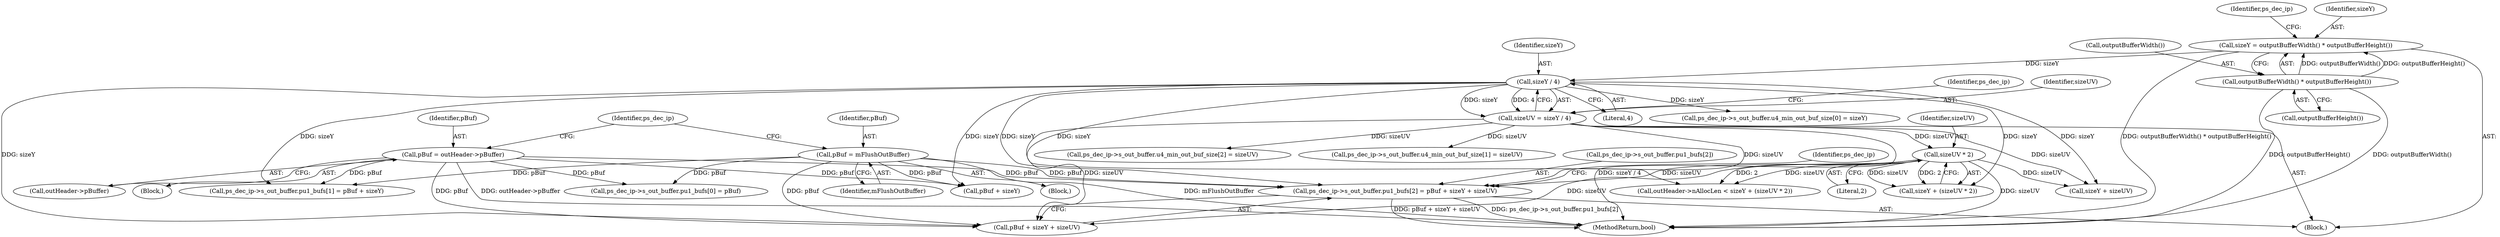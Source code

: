 digraph "0_Android_918eeaa29d99d257282fafec931b4bda0e3bae12_2@array" {
"1000258" [label="(Call,ps_dec_ip->s_out_buffer.pu1_bufs[2] = pBuf + sizeY + sizeUV)"];
"1000235" [label="(Call,pBuf = mFlushOutBuffer)"];
"1000228" [label="(Call,pBuf = outHeader->pBuffer)"];
"1000178" [label="(Call,sizeY / 4)"];
"1000110" [label="(Call,sizeY = outputBufferWidth() * outputBufferHeight())"];
"1000112" [label="(Call,outputBufferWidth() * outputBufferHeight())"];
"1000219" [label="(Call,sizeUV * 2)"];
"1000176" [label="(Call,sizeUV = sizeY / 4)"];
"1000259" [label="(Call,ps_dec_ip->s_out_buffer.pu1_bufs[2])"];
"1000228" [label="(Call,pBuf = outHeader->pBuffer)"];
"1000180" [label="(Literal,4)"];
"1000237" [label="(Identifier,mFlushOutBuffer)"];
"1000268" [label="(Call,sizeY + sizeUV)"];
"1000110" [label="(Call,sizeY = outputBufferWidth() * outputBufferHeight())"];
"1000235" [label="(Call,pBuf = mFlushOutBuffer)"];
"1000108" [label="(Block,)"];
"1000242" [label="(Identifier,ps_dec_ip)"];
"1000118" [label="(Identifier,ps_dec_ip)"];
"1000176" [label="(Call,sizeUV = sizeY / 4)"];
"1000266" [label="(Call,pBuf + sizeY + sizeUV)"];
"1000177" [label="(Identifier,sizeUV)"];
"1000258" [label="(Call,ps_dec_ip->s_out_buffer.pu1_bufs[2] = pBuf + sizeY + sizeUV)"];
"1000113" [label="(Call,outputBufferWidth())"];
"1000219" [label="(Call,sizeUV * 2)"];
"1000111" [label="(Identifier,sizeY)"];
"1000280" [label="(MethodReturn,bool)"];
"1000112" [label="(Call,outputBufferWidth() * outputBufferHeight())"];
"1000185" [label="(Identifier,ps_dec_ip)"];
"1000229" [label="(Identifier,pBuf)"];
"1000274" [label="(Identifier,ps_dec_ip)"];
"1000230" [label="(Call,outHeader->pBuffer)"];
"1000221" [label="(Literal,2)"];
"1000211" [label="(Block,)"];
"1000220" [label="(Identifier,sizeUV)"];
"1000238" [label="(Call,ps_dec_ip->s_out_buffer.pu1_bufs[0] = pBuf)"];
"1000199" [label="(Call,ps_dec_ip->s_out_buffer.u4_min_out_buf_size[2] = sizeUV)"];
"1000178" [label="(Call,sizeY / 4)"];
"1000236" [label="(Identifier,pBuf)"];
"1000247" [label="(Call,ps_dec_ip->s_out_buffer.pu1_bufs[1] = pBuf + sizeY)"];
"1000234" [label="(Block,)"];
"1000217" [label="(Call,sizeY + (sizeUV * 2))"];
"1000114" [label="(Call,outputBufferHeight())"];
"1000255" [label="(Call,pBuf + sizeY)"];
"1000181" [label="(Call,ps_dec_ip->s_out_buffer.u4_min_out_buf_size[0] = sizeY)"];
"1000213" [label="(Call,outHeader->nAllocLen < sizeY + (sizeUV * 2))"];
"1000179" [label="(Identifier,sizeY)"];
"1000190" [label="(Call,ps_dec_ip->s_out_buffer.u4_min_out_buf_size[1] = sizeUV)"];
"1000258" -> "1000108"  [label="AST: "];
"1000258" -> "1000266"  [label="CFG: "];
"1000259" -> "1000258"  [label="AST: "];
"1000266" -> "1000258"  [label="AST: "];
"1000274" -> "1000258"  [label="CFG: "];
"1000258" -> "1000280"  [label="DDG: ps_dec_ip->s_out_buffer.pu1_bufs[2]"];
"1000258" -> "1000280"  [label="DDG: pBuf + sizeY + sizeUV"];
"1000235" -> "1000258"  [label="DDG: pBuf"];
"1000228" -> "1000258"  [label="DDG: pBuf"];
"1000178" -> "1000258"  [label="DDG: sizeY"];
"1000219" -> "1000258"  [label="DDG: sizeUV"];
"1000176" -> "1000258"  [label="DDG: sizeUV"];
"1000235" -> "1000234"  [label="AST: "];
"1000235" -> "1000237"  [label="CFG: "];
"1000236" -> "1000235"  [label="AST: "];
"1000237" -> "1000235"  [label="AST: "];
"1000242" -> "1000235"  [label="CFG: "];
"1000235" -> "1000280"  [label="DDG: mFlushOutBuffer"];
"1000235" -> "1000238"  [label="DDG: pBuf"];
"1000235" -> "1000247"  [label="DDG: pBuf"];
"1000235" -> "1000255"  [label="DDG: pBuf"];
"1000235" -> "1000266"  [label="DDG: pBuf"];
"1000228" -> "1000211"  [label="AST: "];
"1000228" -> "1000230"  [label="CFG: "];
"1000229" -> "1000228"  [label="AST: "];
"1000230" -> "1000228"  [label="AST: "];
"1000242" -> "1000228"  [label="CFG: "];
"1000228" -> "1000280"  [label="DDG: outHeader->pBuffer"];
"1000228" -> "1000238"  [label="DDG: pBuf"];
"1000228" -> "1000247"  [label="DDG: pBuf"];
"1000228" -> "1000255"  [label="DDG: pBuf"];
"1000228" -> "1000266"  [label="DDG: pBuf"];
"1000178" -> "1000176"  [label="AST: "];
"1000178" -> "1000180"  [label="CFG: "];
"1000179" -> "1000178"  [label="AST: "];
"1000180" -> "1000178"  [label="AST: "];
"1000176" -> "1000178"  [label="CFG: "];
"1000178" -> "1000176"  [label="DDG: sizeY"];
"1000178" -> "1000176"  [label="DDG: 4"];
"1000110" -> "1000178"  [label="DDG: sizeY"];
"1000178" -> "1000181"  [label="DDG: sizeY"];
"1000178" -> "1000213"  [label="DDG: sizeY"];
"1000178" -> "1000217"  [label="DDG: sizeY"];
"1000178" -> "1000247"  [label="DDG: sizeY"];
"1000178" -> "1000255"  [label="DDG: sizeY"];
"1000178" -> "1000266"  [label="DDG: sizeY"];
"1000178" -> "1000268"  [label="DDG: sizeY"];
"1000110" -> "1000108"  [label="AST: "];
"1000110" -> "1000112"  [label="CFG: "];
"1000111" -> "1000110"  [label="AST: "];
"1000112" -> "1000110"  [label="AST: "];
"1000118" -> "1000110"  [label="CFG: "];
"1000110" -> "1000280"  [label="DDG: outputBufferWidth() * outputBufferHeight()"];
"1000112" -> "1000110"  [label="DDG: outputBufferWidth()"];
"1000112" -> "1000110"  [label="DDG: outputBufferHeight()"];
"1000112" -> "1000114"  [label="CFG: "];
"1000113" -> "1000112"  [label="AST: "];
"1000114" -> "1000112"  [label="AST: "];
"1000112" -> "1000280"  [label="DDG: outputBufferHeight()"];
"1000112" -> "1000280"  [label="DDG: outputBufferWidth()"];
"1000219" -> "1000217"  [label="AST: "];
"1000219" -> "1000221"  [label="CFG: "];
"1000220" -> "1000219"  [label="AST: "];
"1000221" -> "1000219"  [label="AST: "];
"1000217" -> "1000219"  [label="CFG: "];
"1000219" -> "1000280"  [label="DDG: sizeUV"];
"1000219" -> "1000213"  [label="DDG: sizeUV"];
"1000219" -> "1000213"  [label="DDG: 2"];
"1000219" -> "1000217"  [label="DDG: sizeUV"];
"1000219" -> "1000217"  [label="DDG: 2"];
"1000176" -> "1000219"  [label="DDG: sizeUV"];
"1000219" -> "1000266"  [label="DDG: sizeUV"];
"1000219" -> "1000268"  [label="DDG: sizeUV"];
"1000176" -> "1000108"  [label="AST: "];
"1000177" -> "1000176"  [label="AST: "];
"1000185" -> "1000176"  [label="CFG: "];
"1000176" -> "1000280"  [label="DDG: sizeY / 4"];
"1000176" -> "1000190"  [label="DDG: sizeUV"];
"1000176" -> "1000199"  [label="DDG: sizeUV"];
"1000176" -> "1000266"  [label="DDG: sizeUV"];
"1000176" -> "1000268"  [label="DDG: sizeUV"];
}
